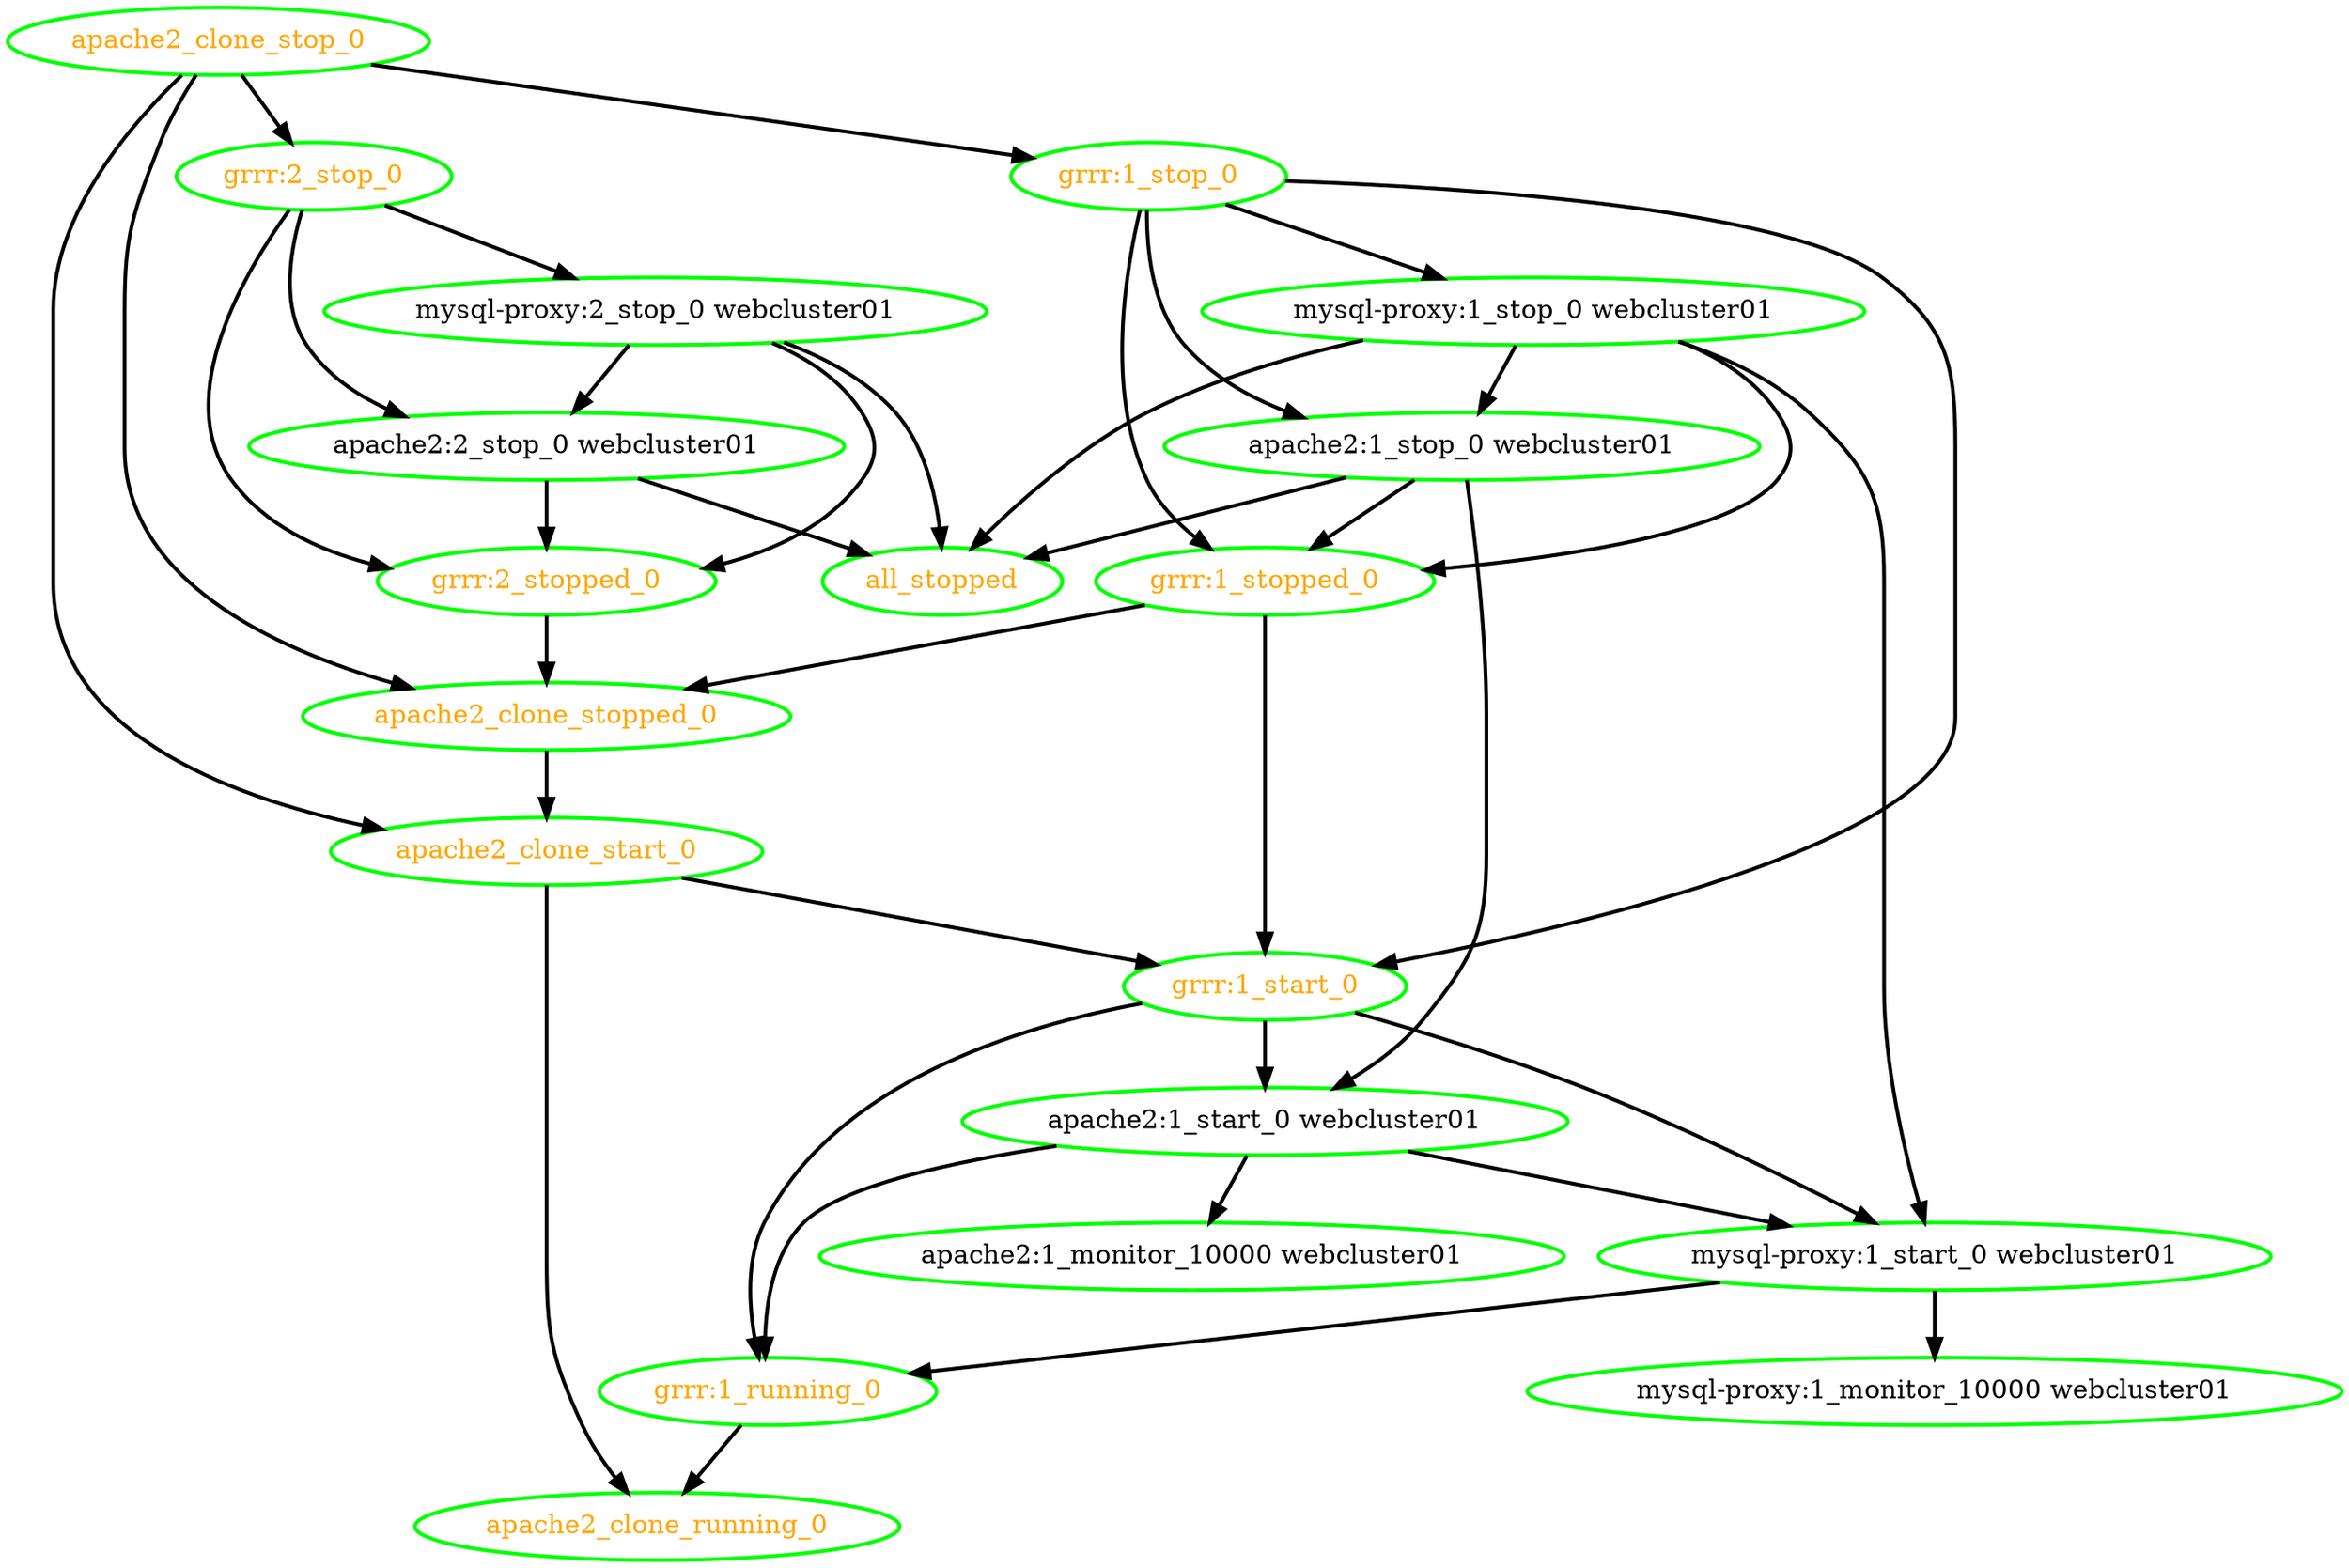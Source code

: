 digraph "g" {
"all_stopped" [ style=bold color="green" fontcolor="orange"  ]
"apache2:1_monitor_10000 webcluster01" [ style=bold color="green" fontcolor="black"  ]
"apache2:1_start_0 webcluster01" -> "apache2:1_monitor_10000 webcluster01" [ style = bold]
"apache2:1_start_0 webcluster01" -> "grrr:1_running_0" [ style = bold]
"apache2:1_start_0 webcluster01" -> "mysql-proxy:1_start_0 webcluster01" [ style = bold]
"apache2:1_start_0 webcluster01" [ style=bold color="green" fontcolor="black"  ]
"apache2:1_stop_0 webcluster01" -> "all_stopped" [ style = bold]
"apache2:1_stop_0 webcluster01" -> "apache2:1_start_0 webcluster01" [ style = bold]
"apache2:1_stop_0 webcluster01" -> "grrr:1_stopped_0" [ style = bold]
"apache2:1_stop_0 webcluster01" [ style=bold color="green" fontcolor="black"  ]
"apache2:2_stop_0 webcluster01" -> "all_stopped" [ style = bold]
"apache2:2_stop_0 webcluster01" -> "grrr:2_stopped_0" [ style = bold]
"apache2:2_stop_0 webcluster01" [ style=bold color="green" fontcolor="black"  ]
"apache2_clone_running_0" [ style=bold color="green" fontcolor="orange"  ]
"apache2_clone_start_0" -> "apache2_clone_running_0" [ style = bold]
"apache2_clone_start_0" -> "grrr:1_start_0" [ style = bold]
"apache2_clone_start_0" [ style=bold color="green" fontcolor="orange"  ]
"apache2_clone_stop_0" -> "apache2_clone_start_0" [ style = bold]
"apache2_clone_stop_0" -> "apache2_clone_stopped_0" [ style = bold]
"apache2_clone_stop_0" -> "grrr:1_stop_0" [ style = bold]
"apache2_clone_stop_0" -> "grrr:2_stop_0" [ style = bold]
"apache2_clone_stop_0" [ style=bold color="green" fontcolor="orange"  ]
"apache2_clone_stopped_0" -> "apache2_clone_start_0" [ style = bold]
"apache2_clone_stopped_0" [ style=bold color="green" fontcolor="orange"  ]
"grrr:1_running_0" -> "apache2_clone_running_0" [ style = bold]
"grrr:1_running_0" [ style=bold color="green" fontcolor="orange"  ]
"grrr:1_start_0" -> "apache2:1_start_0 webcluster01" [ style = bold]
"grrr:1_start_0" -> "grrr:1_running_0" [ style = bold]
"grrr:1_start_0" -> "mysql-proxy:1_start_0 webcluster01" [ style = bold]
"grrr:1_start_0" [ style=bold color="green" fontcolor="orange"  ]
"grrr:1_stop_0" -> "apache2:1_stop_0 webcluster01" [ style = bold]
"grrr:1_stop_0" -> "grrr:1_start_0" [ style = bold]
"grrr:1_stop_0" -> "grrr:1_stopped_0" [ style = bold]
"grrr:1_stop_0" -> "mysql-proxy:1_stop_0 webcluster01" [ style = bold]
"grrr:1_stop_0" [ style=bold color="green" fontcolor="orange"  ]
"grrr:1_stopped_0" -> "apache2_clone_stopped_0" [ style = bold]
"grrr:1_stopped_0" -> "grrr:1_start_0" [ style = bold]
"grrr:1_stopped_0" [ style=bold color="green" fontcolor="orange"  ]
"grrr:2_stop_0" -> "apache2:2_stop_0 webcluster01" [ style = bold]
"grrr:2_stop_0" -> "grrr:2_stopped_0" [ style = bold]
"grrr:2_stop_0" -> "mysql-proxy:2_stop_0 webcluster01" [ style = bold]
"grrr:2_stop_0" [ style=bold color="green" fontcolor="orange"  ]
"grrr:2_stopped_0" -> "apache2_clone_stopped_0" [ style = bold]
"grrr:2_stopped_0" [ style=bold color="green" fontcolor="orange"  ]
"mysql-proxy:1_monitor_10000 webcluster01" [ style=bold color="green" fontcolor="black"  ]
"mysql-proxy:1_start_0 webcluster01" -> "grrr:1_running_0" [ style = bold]
"mysql-proxy:1_start_0 webcluster01" -> "mysql-proxy:1_monitor_10000 webcluster01" [ style = bold]
"mysql-proxy:1_start_0 webcluster01" [ style=bold color="green" fontcolor="black"  ]
"mysql-proxy:1_stop_0 webcluster01" -> "all_stopped" [ style = bold]
"mysql-proxy:1_stop_0 webcluster01" -> "apache2:1_stop_0 webcluster01" [ style = bold]
"mysql-proxy:1_stop_0 webcluster01" -> "grrr:1_stopped_0" [ style = bold]
"mysql-proxy:1_stop_0 webcluster01" -> "mysql-proxy:1_start_0 webcluster01" [ style = bold]
"mysql-proxy:1_stop_0 webcluster01" [ style=bold color="green" fontcolor="black"  ]
"mysql-proxy:2_stop_0 webcluster01" -> "all_stopped" [ style = bold]
"mysql-proxy:2_stop_0 webcluster01" -> "apache2:2_stop_0 webcluster01" [ style = bold]
"mysql-proxy:2_stop_0 webcluster01" -> "grrr:2_stopped_0" [ style = bold]
"mysql-proxy:2_stop_0 webcluster01" [ style=bold color="green" fontcolor="black"  ]
}
